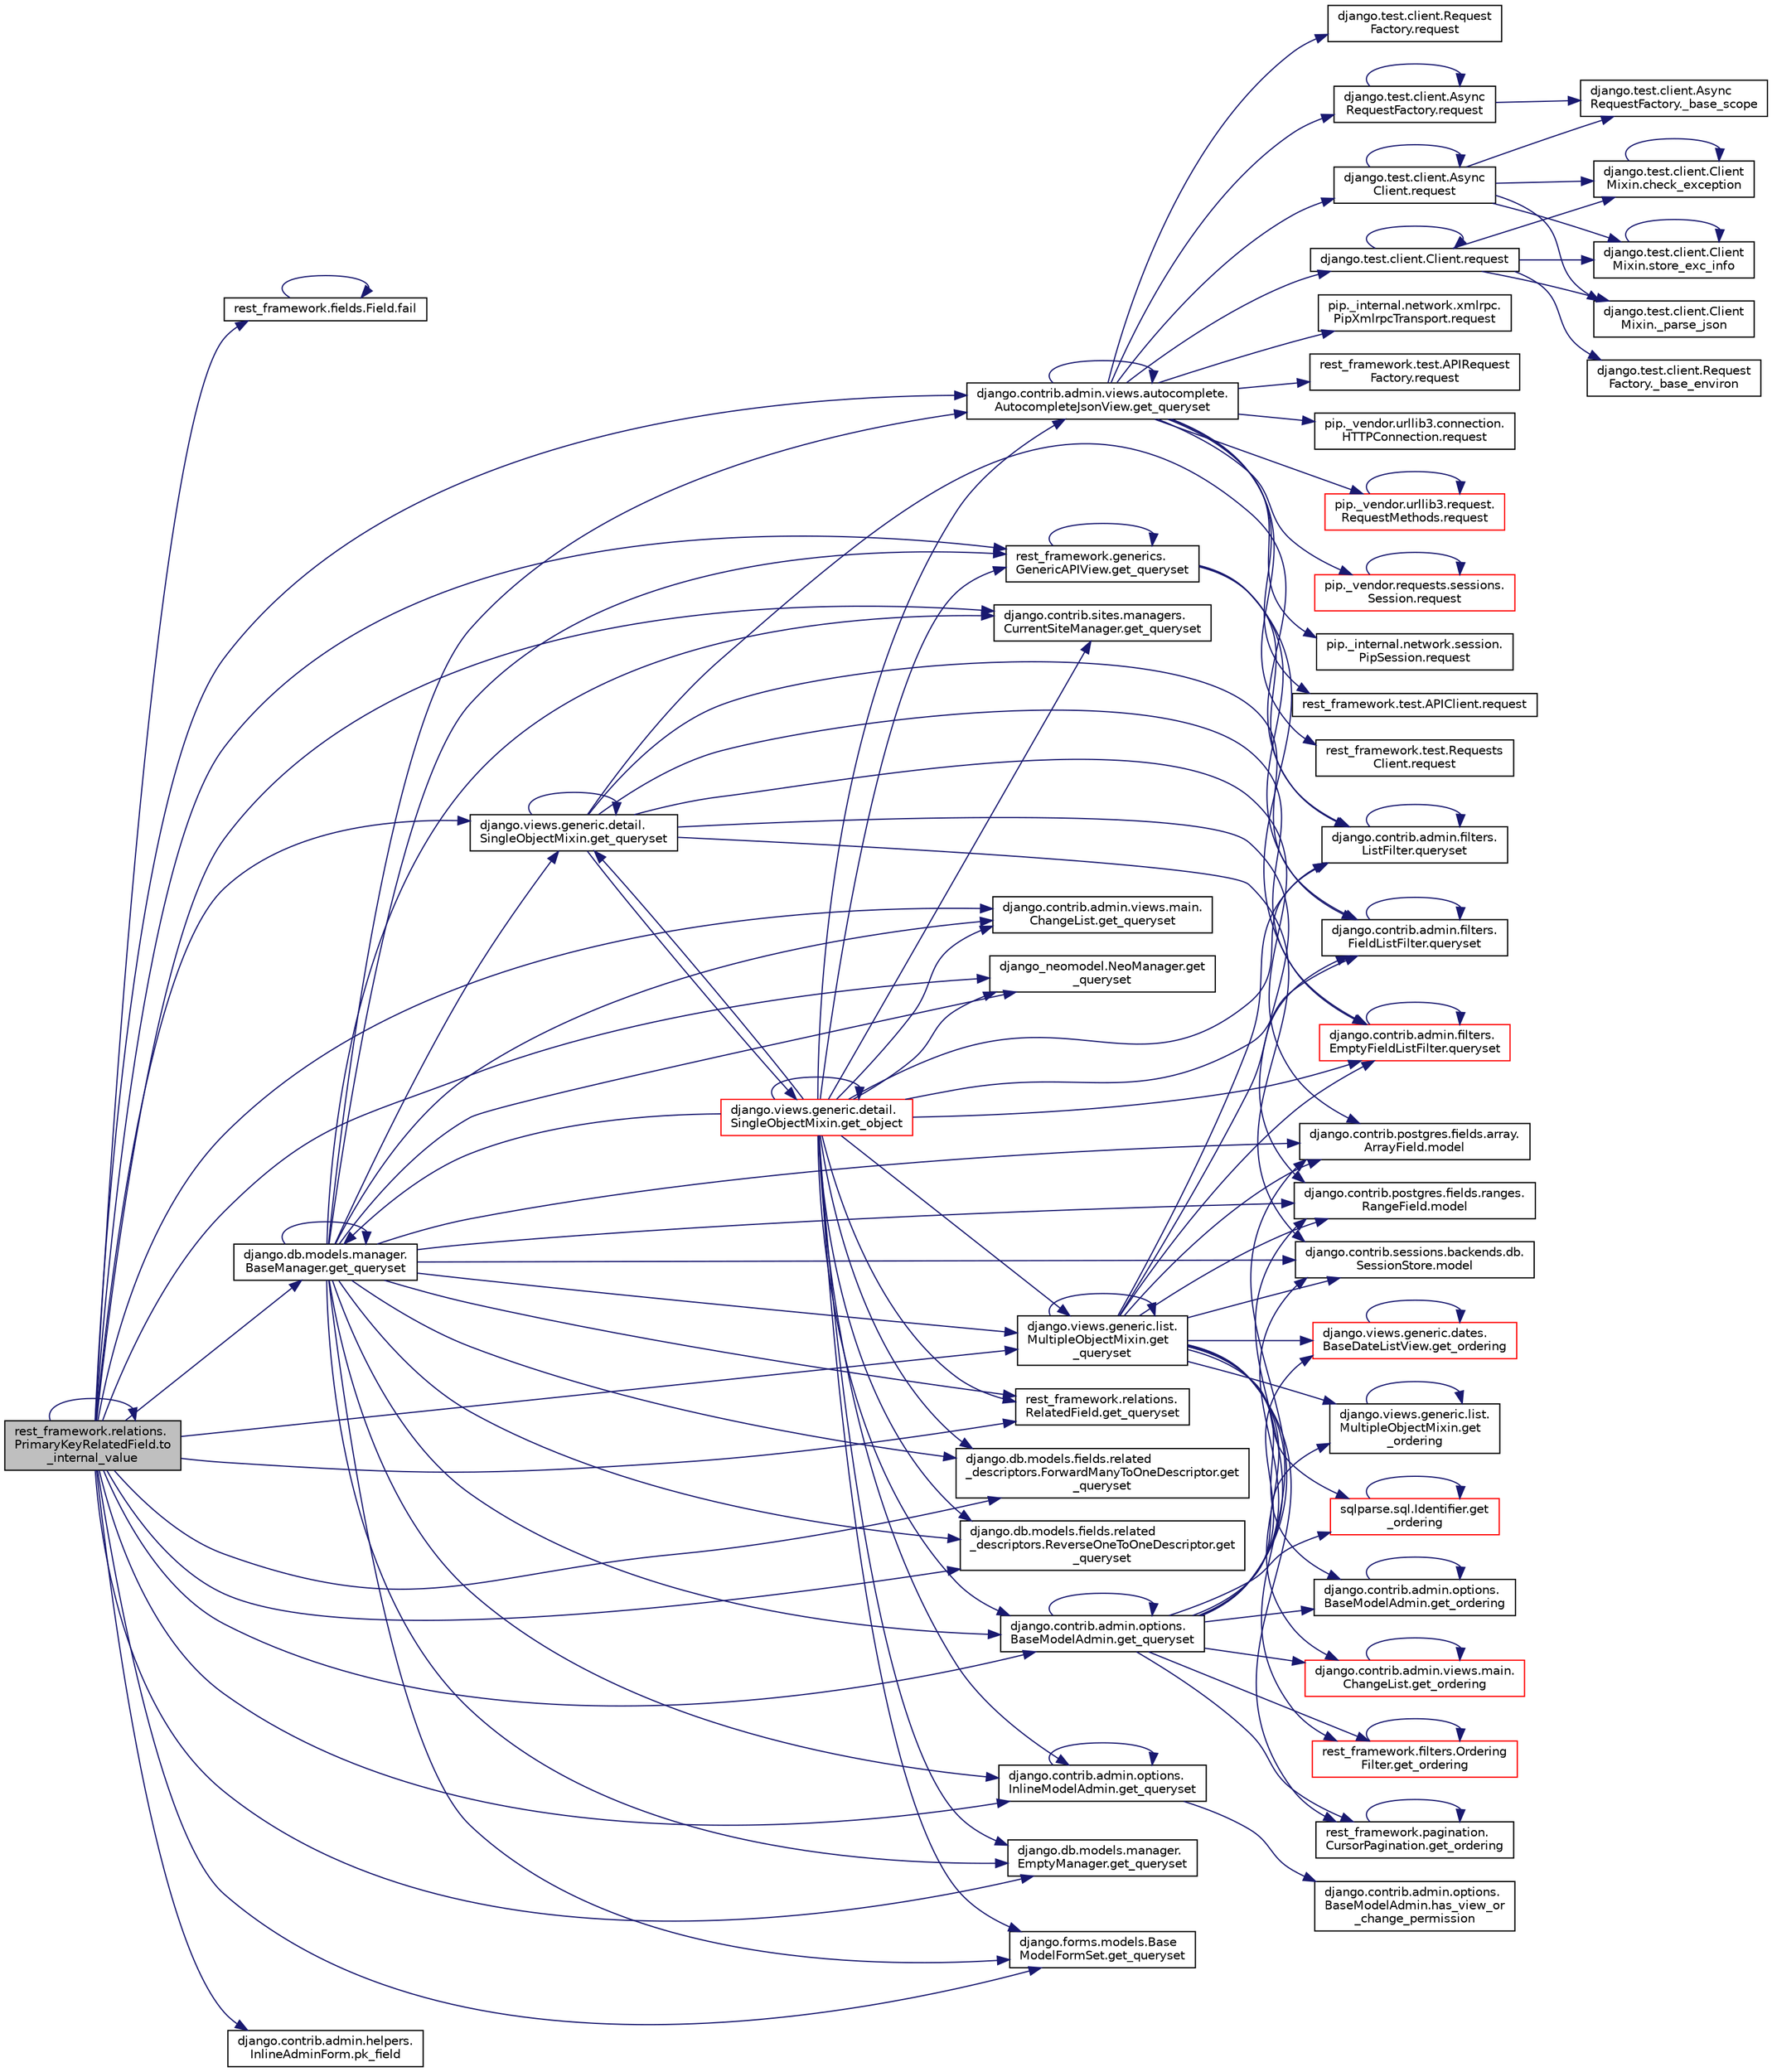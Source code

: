 digraph "rest_framework.relations.PrimaryKeyRelatedField.to_internal_value"
{
 // LATEX_PDF_SIZE
  edge [fontname="Helvetica",fontsize="10",labelfontname="Helvetica",labelfontsize="10"];
  node [fontname="Helvetica",fontsize="10",shape=record];
  rankdir="LR";
  Node1 [label="rest_framework.relations.\lPrimaryKeyRelatedField.to\l_internal_value",height=0.2,width=0.4,color="black", fillcolor="grey75", style="filled", fontcolor="black",tooltip=" "];
  Node1 -> Node2 [color="midnightblue",fontsize="10",style="solid",fontname="Helvetica"];
  Node2 [label="rest_framework.fields.Field.fail",height=0.2,width=0.4,color="black", fillcolor="white", style="filled",URL="$d9/d53/classrest__framework_1_1fields_1_1_field.html#a1d464b6c58e015c19c9341cc028df9d6",tooltip=" "];
  Node2 -> Node2 [color="midnightblue",fontsize="10",style="solid",fontname="Helvetica"];
  Node1 -> Node3 [color="midnightblue",fontsize="10",style="solid",fontname="Helvetica"];
  Node3 [label="django.contrib.admin.views.autocomplete.\lAutocompleteJsonView.get_queryset",height=0.2,width=0.4,color="black", fillcolor="white", style="filled",URL="$d5/d24/classdjango_1_1contrib_1_1admin_1_1views_1_1autocomplete_1_1_autocomplete_json_view.html#aeba422d947101bce361f0fd32ff7d4d4",tooltip=" "];
  Node3 -> Node3 [color="midnightblue",fontsize="10",style="solid",fontname="Helvetica"];
  Node3 -> Node4 [color="midnightblue",fontsize="10",style="solid",fontname="Helvetica"];
  Node4 [label="django.test.client.Request\lFactory.request",height=0.2,width=0.4,color="black", fillcolor="white", style="filled",URL="$db/d7f/classdjango_1_1test_1_1client_1_1_request_factory.html#a12550839ba4cbabcf38bff0d2ff69f0a",tooltip=" "];
  Node3 -> Node5 [color="midnightblue",fontsize="10",style="solid",fontname="Helvetica"];
  Node5 [label="django.test.client.Async\lRequestFactory.request",height=0.2,width=0.4,color="black", fillcolor="white", style="filled",URL="$d6/de5/classdjango_1_1test_1_1client_1_1_async_request_factory.html#a8dcee74bc0f05203aa2aa2aad95555a9",tooltip=" "];
  Node5 -> Node6 [color="midnightblue",fontsize="10",style="solid",fontname="Helvetica"];
  Node6 [label="django.test.client.Async\lRequestFactory._base_scope",height=0.2,width=0.4,color="black", fillcolor="white", style="filled",URL="$d6/de5/classdjango_1_1test_1_1client_1_1_async_request_factory.html#a0f3b06a02852c6111eaab5a2c6b6b4fd",tooltip=" "];
  Node5 -> Node5 [color="midnightblue",fontsize="10",style="solid",fontname="Helvetica"];
  Node3 -> Node7 [color="midnightblue",fontsize="10",style="solid",fontname="Helvetica"];
  Node7 [label="django.test.client.Client.request",height=0.2,width=0.4,color="black", fillcolor="white", style="filled",URL="$d2/d2e/classdjango_1_1test_1_1client_1_1_client.html#a4b25cead120a234c08a522e016cb6138",tooltip=" "];
  Node7 -> Node8 [color="midnightblue",fontsize="10",style="solid",fontname="Helvetica"];
  Node8 [label="django.test.client.Request\lFactory._base_environ",height=0.2,width=0.4,color="black", fillcolor="white", style="filled",URL="$db/d7f/classdjango_1_1test_1_1client_1_1_request_factory.html#aebfbaaf544ab47e0aaaa3a282ab99dc2",tooltip=" "];
  Node7 -> Node9 [color="midnightblue",fontsize="10",style="solid",fontname="Helvetica"];
  Node9 [label="django.test.client.Client\lMixin._parse_json",height=0.2,width=0.4,color="black", fillcolor="white", style="filled",URL="$da/dd7/classdjango_1_1test_1_1client_1_1_client_mixin.html#a8286559999fe1a685cf2a3e398b01883",tooltip=" "];
  Node7 -> Node10 [color="midnightblue",fontsize="10",style="solid",fontname="Helvetica"];
  Node10 [label="django.test.client.Client\lMixin.check_exception",height=0.2,width=0.4,color="black", fillcolor="white", style="filled",URL="$da/dd7/classdjango_1_1test_1_1client_1_1_client_mixin.html#a3e5eb4fb98154c3fee071554699b0a02",tooltip=" "];
  Node10 -> Node10 [color="midnightblue",fontsize="10",style="solid",fontname="Helvetica"];
  Node7 -> Node7 [color="midnightblue",fontsize="10",style="solid",fontname="Helvetica"];
  Node7 -> Node11 [color="midnightblue",fontsize="10",style="solid",fontname="Helvetica"];
  Node11 [label="django.test.client.Client\lMixin.store_exc_info",height=0.2,width=0.4,color="black", fillcolor="white", style="filled",URL="$da/dd7/classdjango_1_1test_1_1client_1_1_client_mixin.html#a97e2ed480f9ee415e64f1764bdd38c31",tooltip=" "];
  Node11 -> Node11 [color="midnightblue",fontsize="10",style="solid",fontname="Helvetica"];
  Node3 -> Node12 [color="midnightblue",fontsize="10",style="solid",fontname="Helvetica"];
  Node12 [label="django.test.client.Async\lClient.request",height=0.2,width=0.4,color="black", fillcolor="white", style="filled",URL="$d9/dd7/classdjango_1_1test_1_1client_1_1_async_client.html#a38330cfdf01cb69d3dd0bdb8b9777bd9",tooltip=" "];
  Node12 -> Node6 [color="midnightblue",fontsize="10",style="solid",fontname="Helvetica"];
  Node12 -> Node9 [color="midnightblue",fontsize="10",style="solid",fontname="Helvetica"];
  Node12 -> Node10 [color="midnightblue",fontsize="10",style="solid",fontname="Helvetica"];
  Node12 -> Node12 [color="midnightblue",fontsize="10",style="solid",fontname="Helvetica"];
  Node12 -> Node11 [color="midnightblue",fontsize="10",style="solid",fontname="Helvetica"];
  Node3 -> Node13 [color="midnightblue",fontsize="10",style="solid",fontname="Helvetica"];
  Node13 [label="pip._internal.network.xmlrpc.\lPipXmlrpcTransport.request",height=0.2,width=0.4,color="black", fillcolor="white", style="filled",URL="$dd/d8a/classpip_1_1__internal_1_1network_1_1xmlrpc_1_1_pip_xmlrpc_transport.html#adb84317dcc522d845a56ce9cc4f82522",tooltip=" "];
  Node3 -> Node14 [color="midnightblue",fontsize="10",style="solid",fontname="Helvetica"];
  Node14 [label="rest_framework.test.APIRequest\lFactory.request",height=0.2,width=0.4,color="black", fillcolor="white", style="filled",URL="$da/d3c/classrest__framework_1_1test_1_1_a_p_i_request_factory.html#abd5931aada009b9fb1f1577613acd058",tooltip=" "];
  Node3 -> Node15 [color="midnightblue",fontsize="10",style="solid",fontname="Helvetica"];
  Node15 [label="pip._vendor.urllib3.connection.\lHTTPConnection.request",height=0.2,width=0.4,color="black", fillcolor="white", style="filled",URL="$d2/d75/classpip_1_1__vendor_1_1urllib3_1_1connection_1_1_h_t_t_p_connection.html#ae44707607a133fa0d27085cc2ea9ef85",tooltip=" "];
  Node3 -> Node16 [color="midnightblue",fontsize="10",style="solid",fontname="Helvetica"];
  Node16 [label="pip._vendor.urllib3.request.\lRequestMethods.request",height=0.2,width=0.4,color="red", fillcolor="white", style="filled",URL="$de/d48/classpip_1_1__vendor_1_1urllib3_1_1request_1_1_request_methods.html#a875ca454fac77c856bdf0cbe44f8fb64",tooltip=" "];
  Node16 -> Node16 [color="midnightblue",fontsize="10",style="solid",fontname="Helvetica"];
  Node3 -> Node47 [color="midnightblue",fontsize="10",style="solid",fontname="Helvetica"];
  Node47 [label="pip._vendor.requests.sessions.\lSession.request",height=0.2,width=0.4,color="red", fillcolor="white", style="filled",URL="$da/de9/classpip_1_1__vendor_1_1requests_1_1sessions_1_1_session.html#a718b60e99280c6ef1a346cb6dc0a90c8",tooltip=" "];
  Node47 -> Node47 [color="midnightblue",fontsize="10",style="solid",fontname="Helvetica"];
  Node3 -> Node477 [color="midnightblue",fontsize="10",style="solid",fontname="Helvetica"];
  Node477 [label="pip._internal.network.session.\lPipSession.request",height=0.2,width=0.4,color="black", fillcolor="white", style="filled",URL="$d9/dc2/classpip_1_1__internal_1_1network_1_1session_1_1_pip_session.html#a9c968f2f764cbd41db6684fafb5b1e6a",tooltip=" "];
  Node3 -> Node475 [color="midnightblue",fontsize="10",style="solid",fontname="Helvetica"];
  Node475 [label="rest_framework.test.APIClient.request",height=0.2,width=0.4,color="black", fillcolor="white", style="filled",URL="$da/d51/classrest__framework_1_1test_1_1_a_p_i_client.html#a77b55b2a0a90921243b61303fc37e59d",tooltip=" "];
  Node3 -> Node476 [color="midnightblue",fontsize="10",style="solid",fontname="Helvetica"];
  Node476 [label="rest_framework.test.Requests\lClient.request",height=0.2,width=0.4,color="black", fillcolor="white", style="filled",URL="$de/dc8/classrest__framework_1_1test_1_1_requests_client.html#ae6de53b1244ae8817b8bf8d6838b72ba",tooltip=" "];
  Node1 -> Node712 [color="midnightblue",fontsize="10",style="solid",fontname="Helvetica"];
  Node712 [label="django.contrib.sites.managers.\lCurrentSiteManager.get_queryset",height=0.2,width=0.4,color="black", fillcolor="white", style="filled",URL="$dd/d05/classdjango_1_1contrib_1_1sites_1_1managers_1_1_current_site_manager.html#a62f5f3f9f1b932f3bcd36601d46e7509",tooltip=" "];
  Node1 -> Node713 [color="midnightblue",fontsize="10",style="solid",fontname="Helvetica"];
  Node713 [label="django.db.models.manager.\lBaseManager.get_queryset",height=0.2,width=0.4,color="black", fillcolor="white", style="filled",URL="$d1/d1c/classdjango_1_1db_1_1models_1_1manager_1_1_base_manager.html#af0391e929a911c2647412e6e030c28e8",tooltip="PROXIES TO QUERYSET #."];
  Node713 -> Node3 [color="midnightblue",fontsize="10",style="solid",fontname="Helvetica"];
  Node713 -> Node712 [color="midnightblue",fontsize="10",style="solid",fontname="Helvetica"];
  Node713 -> Node713 [color="midnightblue",fontsize="10",style="solid",fontname="Helvetica"];
  Node713 -> Node714 [color="midnightblue",fontsize="10",style="solid",fontname="Helvetica"];
  Node714 [label="django.db.models.manager.\lEmptyManager.get_queryset",height=0.2,width=0.4,color="black", fillcolor="white", style="filled",URL="$d6/da8/classdjango_1_1db_1_1models_1_1manager_1_1_empty_manager.html#a0a5e7cb6efe5e4cb3b15779cf64d1537",tooltip=" "];
  Node713 -> Node715 [color="midnightblue",fontsize="10",style="solid",fontname="Helvetica"];
  Node715 [label="django.forms.models.Base\lModelFormSet.get_queryset",height=0.2,width=0.4,color="black", fillcolor="white", style="filled",URL="$d5/d31/classdjango_1_1forms_1_1models_1_1_base_model_form_set.html#a0ac048453b4a14ff61ebb6c072c29e7e",tooltip=" "];
  Node713 -> Node716 [color="midnightblue",fontsize="10",style="solid",fontname="Helvetica"];
  Node716 [label="django.views.generic.detail.\lSingleObjectMixin.get_queryset",height=0.2,width=0.4,color="black", fillcolor="white", style="filled",URL="$d2/d8d/classdjango_1_1views_1_1generic_1_1detail_1_1_single_object_mixin.html#a7471c8ca174db55504da01b1a06cc5ba",tooltip=" "];
  Node716 -> Node717 [color="midnightblue",fontsize="10",style="solid",fontname="Helvetica"];
  Node717 [label="django.views.generic.detail.\lSingleObjectMixin.get_object",height=0.2,width=0.4,color="red", fillcolor="white", style="filled",URL="$d2/d8d/classdjango_1_1views_1_1generic_1_1detail_1_1_single_object_mixin.html#a2dd2bbde8d843929b3af3056125586d7",tooltip=" "];
  Node717 -> Node717 [color="midnightblue",fontsize="10",style="solid",fontname="Helvetica"];
  Node717 -> Node3 [color="midnightblue",fontsize="10",style="solid",fontname="Helvetica"];
  Node717 -> Node712 [color="midnightblue",fontsize="10",style="solid",fontname="Helvetica"];
  Node717 -> Node713 [color="midnightblue",fontsize="10",style="solid",fontname="Helvetica"];
  Node717 -> Node714 [color="midnightblue",fontsize="10",style="solid",fontname="Helvetica"];
  Node717 -> Node715 [color="midnightblue",fontsize="10",style="solid",fontname="Helvetica"];
  Node717 -> Node716 [color="midnightblue",fontsize="10",style="solid",fontname="Helvetica"];
  Node717 -> Node718 [color="midnightblue",fontsize="10",style="solid",fontname="Helvetica"];
  Node718 [label="django.views.generic.list.\lMultipleObjectMixin.get\l_queryset",height=0.2,width=0.4,color="black", fillcolor="white", style="filled",URL="$dc/db8/classdjango_1_1views_1_1generic_1_1list_1_1_multiple_object_mixin.html#ad98185a338be30a3a7327fbb7c3b4a1a",tooltip=" "];
  Node718 -> Node719 [color="midnightblue",fontsize="10",style="solid",fontname="Helvetica"];
  Node719 [label="django.views.generic.dates.\lBaseDateListView.get_ordering",height=0.2,width=0.4,color="red", fillcolor="white", style="filled",URL="$d7/d86/classdjango_1_1views_1_1generic_1_1dates_1_1_base_date_list_view.html#a1ca94aa4a283514ce26b0fb152c396bd",tooltip=" "];
  Node719 -> Node719 [color="midnightblue",fontsize="10",style="solid",fontname="Helvetica"];
  Node718 -> Node721 [color="midnightblue",fontsize="10",style="solid",fontname="Helvetica"];
  Node721 [label="django.views.generic.list.\lMultipleObjectMixin.get\l_ordering",height=0.2,width=0.4,color="black", fillcolor="white", style="filled",URL="$dc/db8/classdjango_1_1views_1_1generic_1_1list_1_1_multiple_object_mixin.html#aa09e16b01a6a48f7b9c56e658f68fc6e",tooltip=" "];
  Node721 -> Node721 [color="midnightblue",fontsize="10",style="solid",fontname="Helvetica"];
  Node718 -> Node722 [color="midnightblue",fontsize="10",style="solid",fontname="Helvetica"];
  Node722 [label="sqlparse.sql.Identifier.get\l_ordering",height=0.2,width=0.4,color="red", fillcolor="white", style="filled",URL="$dc/de2/classsqlparse_1_1sql_1_1_identifier.html#a6b953c54c399f3966775335ad1dc661d",tooltip=" "];
  Node722 -> Node722 [color="midnightblue",fontsize="10",style="solid",fontname="Helvetica"];
  Node718 -> Node724 [color="midnightblue",fontsize="10",style="solid",fontname="Helvetica"];
  Node724 [label="django.contrib.admin.options.\lBaseModelAdmin.get_ordering",height=0.2,width=0.4,color="black", fillcolor="white", style="filled",URL="$d3/dd6/classdjango_1_1contrib_1_1admin_1_1options_1_1_base_model_admin.html#a3f9fee45b98ad708a112a28d526b6560",tooltip=" "];
  Node724 -> Node724 [color="midnightblue",fontsize="10",style="solid",fontname="Helvetica"];
  Node718 -> Node725 [color="midnightblue",fontsize="10",style="solid",fontname="Helvetica"];
  Node725 [label="django.contrib.admin.views.main.\lChangeList.get_ordering",height=0.2,width=0.4,color="red", fillcolor="white", style="filled",URL="$d7/d58/classdjango_1_1contrib_1_1admin_1_1views_1_1main_1_1_change_list.html#a3de9f22bbfde904010a35d6a15bd2ee7",tooltip=" "];
  Node725 -> Node725 [color="midnightblue",fontsize="10",style="solid",fontname="Helvetica"];
  Node718 -> Node730 [color="midnightblue",fontsize="10",style="solid",fontname="Helvetica"];
  Node730 [label="rest_framework.filters.Ordering\lFilter.get_ordering",height=0.2,width=0.4,color="red", fillcolor="white", style="filled",URL="$d0/d16/classrest__framework_1_1filters_1_1_ordering_filter.html#aaad5c6dfc9a5cccc6edc6b547fec8562",tooltip=" "];
  Node730 -> Node730 [color="midnightblue",fontsize="10",style="solid",fontname="Helvetica"];
  Node718 -> Node735 [color="midnightblue",fontsize="10",style="solid",fontname="Helvetica"];
  Node735 [label="rest_framework.pagination.\lCursorPagination.get_ordering",height=0.2,width=0.4,color="black", fillcolor="white", style="filled",URL="$d2/d73/classrest__framework_1_1pagination_1_1_cursor_pagination.html#ad952f8396f3f2e68a8a097869d9f4132",tooltip=" "];
  Node735 -> Node735 [color="midnightblue",fontsize="10",style="solid",fontname="Helvetica"];
  Node718 -> Node718 [color="midnightblue",fontsize="10",style="solid",fontname="Helvetica"];
  Node718 -> Node261 [color="midnightblue",fontsize="10",style="solid",fontname="Helvetica"];
  Node261 [label="django.contrib.postgres.fields.array.\lArrayField.model",height=0.2,width=0.4,color="black", fillcolor="white", style="filled",URL="$dc/ddf/classdjango_1_1contrib_1_1postgres_1_1fields_1_1array_1_1_array_field.html#a43ec884d709f829e50c6881dc369ce94",tooltip=" "];
  Node718 -> Node262 [color="midnightblue",fontsize="10",style="solid",fontname="Helvetica"];
  Node262 [label="django.contrib.postgres.fields.ranges.\lRangeField.model",height=0.2,width=0.4,color="black", fillcolor="white", style="filled",URL="$d5/d99/classdjango_1_1contrib_1_1postgres_1_1fields_1_1ranges_1_1_range_field.html#a5f5cfd6917f141914484d606279cf20a",tooltip=" "];
  Node718 -> Node263 [color="midnightblue",fontsize="10",style="solid",fontname="Helvetica"];
  Node263 [label="django.contrib.sessions.backends.db.\lSessionStore.model",height=0.2,width=0.4,color="black", fillcolor="white", style="filled",URL="$d2/d1a/classdjango_1_1contrib_1_1sessions_1_1backends_1_1db_1_1_session_store.html#a9b2f42869f296eab5fab4dd5867285df",tooltip=" "];
  Node718 -> Node736 [color="midnightblue",fontsize="10",style="solid",fontname="Helvetica"];
  Node736 [label="django.contrib.admin.filters.\lListFilter.queryset",height=0.2,width=0.4,color="black", fillcolor="white", style="filled",URL="$da/ddb/classdjango_1_1contrib_1_1admin_1_1filters_1_1_list_filter.html#aed1f92493175185d1714cb763f6efa08",tooltip=" "];
  Node736 -> Node736 [color="midnightblue",fontsize="10",style="solid",fontname="Helvetica"];
  Node718 -> Node737 [color="midnightblue",fontsize="10",style="solid",fontname="Helvetica"];
  Node737 [label="django.contrib.admin.filters.\lFieldListFilter.queryset",height=0.2,width=0.4,color="black", fillcolor="white", style="filled",URL="$d1/d72/classdjango_1_1contrib_1_1admin_1_1filters_1_1_field_list_filter.html#a51704150dec2abf76f7d4dc23dcc64ab",tooltip=" "];
  Node737 -> Node737 [color="midnightblue",fontsize="10",style="solid",fontname="Helvetica"];
  Node718 -> Node738 [color="midnightblue",fontsize="10",style="solid",fontname="Helvetica"];
  Node738 [label="django.contrib.admin.filters.\lEmptyFieldListFilter.queryset",height=0.2,width=0.4,color="red", fillcolor="white", style="filled",URL="$d7/dde/classdjango_1_1contrib_1_1admin_1_1filters_1_1_empty_field_list_filter.html#a953c03e160e6f12fda9bf700c93d09c2",tooltip=" "];
  Node738 -> Node738 [color="midnightblue",fontsize="10",style="solid",fontname="Helvetica"];
  Node717 -> Node740 [color="midnightblue",fontsize="10",style="solid",fontname="Helvetica"];
  Node740 [label="django_neomodel.NeoManager.get\l_queryset",height=0.2,width=0.4,color="black", fillcolor="white", style="filled",URL="$da/d60/classdjango__neomodel_1_1_neo_manager.html#a7e3562da1326a56612c8d989803cf747",tooltip=" "];
  Node717 -> Node741 [color="midnightblue",fontsize="10",style="solid",fontname="Helvetica"];
  Node741 [label="rest_framework.generics.\lGenericAPIView.get_queryset",height=0.2,width=0.4,color="black", fillcolor="white", style="filled",URL="$d9/d8f/classrest__framework_1_1generics_1_1_generic_a_p_i_view.html#a944b66f9ec49a9d053f34f77f22074da",tooltip=" "];
  Node741 -> Node741 [color="midnightblue",fontsize="10",style="solid",fontname="Helvetica"];
  Node741 -> Node736 [color="midnightblue",fontsize="10",style="solid",fontname="Helvetica"];
  Node741 -> Node737 [color="midnightblue",fontsize="10",style="solid",fontname="Helvetica"];
  Node741 -> Node738 [color="midnightblue",fontsize="10",style="solid",fontname="Helvetica"];
  Node717 -> Node742 [color="midnightblue",fontsize="10",style="solid",fontname="Helvetica"];
  Node742 [label="rest_framework.relations.\lRelatedField.get_queryset",height=0.2,width=0.4,color="black", fillcolor="white", style="filled",URL="$d4/d5c/classrest__framework_1_1relations_1_1_related_field.html#ab7b694008ab6552b950b0b1322d5fad1",tooltip=" "];
  Node717 -> Node743 [color="midnightblue",fontsize="10",style="solid",fontname="Helvetica"];
  Node743 [label="django.db.models.fields.related\l_descriptors.ForwardManyToOneDescriptor.get\l_queryset",height=0.2,width=0.4,color="black", fillcolor="white", style="filled",URL="$d8/d45/classdjango_1_1db_1_1models_1_1fields_1_1related__descriptors_1_1_forward_many_to_one_descriptor.html#a36718f48e6763e2926e8397e318e1322",tooltip=" "];
  Node717 -> Node744 [color="midnightblue",fontsize="10",style="solid",fontname="Helvetica"];
  Node744 [label="django.db.models.fields.related\l_descriptors.ReverseOneToOneDescriptor.get\l_queryset",height=0.2,width=0.4,color="black", fillcolor="white", style="filled",URL="$da/d7c/classdjango_1_1db_1_1models_1_1fields_1_1related__descriptors_1_1_reverse_one_to_one_descriptor.html#afb05e6f36e1366af21cb7ee1fa654cd7",tooltip=" "];
  Node717 -> Node745 [color="midnightblue",fontsize="10",style="solid",fontname="Helvetica"];
  Node745 [label="django.contrib.admin.options.\lBaseModelAdmin.get_queryset",height=0.2,width=0.4,color="black", fillcolor="white", style="filled",URL="$d3/dd6/classdjango_1_1contrib_1_1admin_1_1options_1_1_base_model_admin.html#a9dc124c9d075b1782f0338dd500ec940",tooltip=" "];
  Node745 -> Node719 [color="midnightblue",fontsize="10",style="solid",fontname="Helvetica"];
  Node745 -> Node721 [color="midnightblue",fontsize="10",style="solid",fontname="Helvetica"];
  Node745 -> Node722 [color="midnightblue",fontsize="10",style="solid",fontname="Helvetica"];
  Node745 -> Node724 [color="midnightblue",fontsize="10",style="solid",fontname="Helvetica"];
  Node745 -> Node725 [color="midnightblue",fontsize="10",style="solid",fontname="Helvetica"];
  Node745 -> Node730 [color="midnightblue",fontsize="10",style="solid",fontname="Helvetica"];
  Node745 -> Node735 [color="midnightblue",fontsize="10",style="solid",fontname="Helvetica"];
  Node745 -> Node745 [color="midnightblue",fontsize="10",style="solid",fontname="Helvetica"];
  Node745 -> Node261 [color="midnightblue",fontsize="10",style="solid",fontname="Helvetica"];
  Node745 -> Node262 [color="midnightblue",fontsize="10",style="solid",fontname="Helvetica"];
  Node745 -> Node263 [color="midnightblue",fontsize="10",style="solid",fontname="Helvetica"];
  Node717 -> Node746 [color="midnightblue",fontsize="10",style="solid",fontname="Helvetica"];
  Node746 [label="django.contrib.admin.options.\lInlineModelAdmin.get_queryset",height=0.2,width=0.4,color="black", fillcolor="white", style="filled",URL="$db/dbb/classdjango_1_1contrib_1_1admin_1_1options_1_1_inline_model_admin.html#adac95e1d43e73c3c82981ad56f2d62e2",tooltip=" "];
  Node746 -> Node746 [color="midnightblue",fontsize="10",style="solid",fontname="Helvetica"];
  Node746 -> Node747 [color="midnightblue",fontsize="10",style="solid",fontname="Helvetica"];
  Node747 [label="django.contrib.admin.options.\lBaseModelAdmin.has_view_or\l_change_permission",height=0.2,width=0.4,color="black", fillcolor="white", style="filled",URL="$d3/dd6/classdjango_1_1contrib_1_1admin_1_1options_1_1_base_model_admin.html#a3e2e1b12cb6f9236136c3413542edb3a",tooltip=" "];
  Node717 -> Node748 [color="midnightblue",fontsize="10",style="solid",fontname="Helvetica"];
  Node748 [label="django.contrib.admin.views.main.\lChangeList.get_queryset",height=0.2,width=0.4,color="black", fillcolor="white", style="filled",URL="$d7/d58/classdjango_1_1contrib_1_1admin_1_1views_1_1main_1_1_change_list.html#a41f8c78806f49d2ff9e3857f046de3fb",tooltip=" "];
  Node717 -> Node736 [color="midnightblue",fontsize="10",style="solid",fontname="Helvetica"];
  Node717 -> Node737 [color="midnightblue",fontsize="10",style="solid",fontname="Helvetica"];
  Node717 -> Node738 [color="midnightblue",fontsize="10",style="solid",fontname="Helvetica"];
  Node716 -> Node716 [color="midnightblue",fontsize="10",style="solid",fontname="Helvetica"];
  Node716 -> Node261 [color="midnightblue",fontsize="10",style="solid",fontname="Helvetica"];
  Node716 -> Node262 [color="midnightblue",fontsize="10",style="solid",fontname="Helvetica"];
  Node716 -> Node263 [color="midnightblue",fontsize="10",style="solid",fontname="Helvetica"];
  Node716 -> Node736 [color="midnightblue",fontsize="10",style="solid",fontname="Helvetica"];
  Node716 -> Node737 [color="midnightblue",fontsize="10",style="solid",fontname="Helvetica"];
  Node716 -> Node738 [color="midnightblue",fontsize="10",style="solid",fontname="Helvetica"];
  Node713 -> Node718 [color="midnightblue",fontsize="10",style="solid",fontname="Helvetica"];
  Node713 -> Node740 [color="midnightblue",fontsize="10",style="solid",fontname="Helvetica"];
  Node713 -> Node741 [color="midnightblue",fontsize="10",style="solid",fontname="Helvetica"];
  Node713 -> Node742 [color="midnightblue",fontsize="10",style="solid",fontname="Helvetica"];
  Node713 -> Node743 [color="midnightblue",fontsize="10",style="solid",fontname="Helvetica"];
  Node713 -> Node744 [color="midnightblue",fontsize="10",style="solid",fontname="Helvetica"];
  Node713 -> Node745 [color="midnightblue",fontsize="10",style="solid",fontname="Helvetica"];
  Node713 -> Node746 [color="midnightblue",fontsize="10",style="solid",fontname="Helvetica"];
  Node713 -> Node748 [color="midnightblue",fontsize="10",style="solid",fontname="Helvetica"];
  Node713 -> Node261 [color="midnightblue",fontsize="10",style="solid",fontname="Helvetica"];
  Node713 -> Node262 [color="midnightblue",fontsize="10",style="solid",fontname="Helvetica"];
  Node713 -> Node263 [color="midnightblue",fontsize="10",style="solid",fontname="Helvetica"];
  Node1 -> Node714 [color="midnightblue",fontsize="10",style="solid",fontname="Helvetica"];
  Node1 -> Node715 [color="midnightblue",fontsize="10",style="solid",fontname="Helvetica"];
  Node1 -> Node716 [color="midnightblue",fontsize="10",style="solid",fontname="Helvetica"];
  Node1 -> Node718 [color="midnightblue",fontsize="10",style="solid",fontname="Helvetica"];
  Node1 -> Node740 [color="midnightblue",fontsize="10",style="solid",fontname="Helvetica"];
  Node1 -> Node741 [color="midnightblue",fontsize="10",style="solid",fontname="Helvetica"];
  Node1 -> Node742 [color="midnightblue",fontsize="10",style="solid",fontname="Helvetica"];
  Node1 -> Node743 [color="midnightblue",fontsize="10",style="solid",fontname="Helvetica"];
  Node1 -> Node744 [color="midnightblue",fontsize="10",style="solid",fontname="Helvetica"];
  Node1 -> Node745 [color="midnightblue",fontsize="10",style="solid",fontname="Helvetica"];
  Node1 -> Node746 [color="midnightblue",fontsize="10",style="solid",fontname="Helvetica"];
  Node1 -> Node748 [color="midnightblue",fontsize="10",style="solid",fontname="Helvetica"];
  Node1 -> Node1388 [color="midnightblue",fontsize="10",style="solid",fontname="Helvetica"];
  Node1388 [label="django.contrib.admin.helpers.\lInlineAdminForm.pk_field",height=0.2,width=0.4,color="black", fillcolor="white", style="filled",URL="$d4/d0b/classdjango_1_1contrib_1_1admin_1_1helpers_1_1_inline_admin_form.html#af7ee4897937351734dfd6161994272d2",tooltip=" "];
  Node1 -> Node1 [color="midnightblue",fontsize="10",style="solid",fontname="Helvetica"];
}
